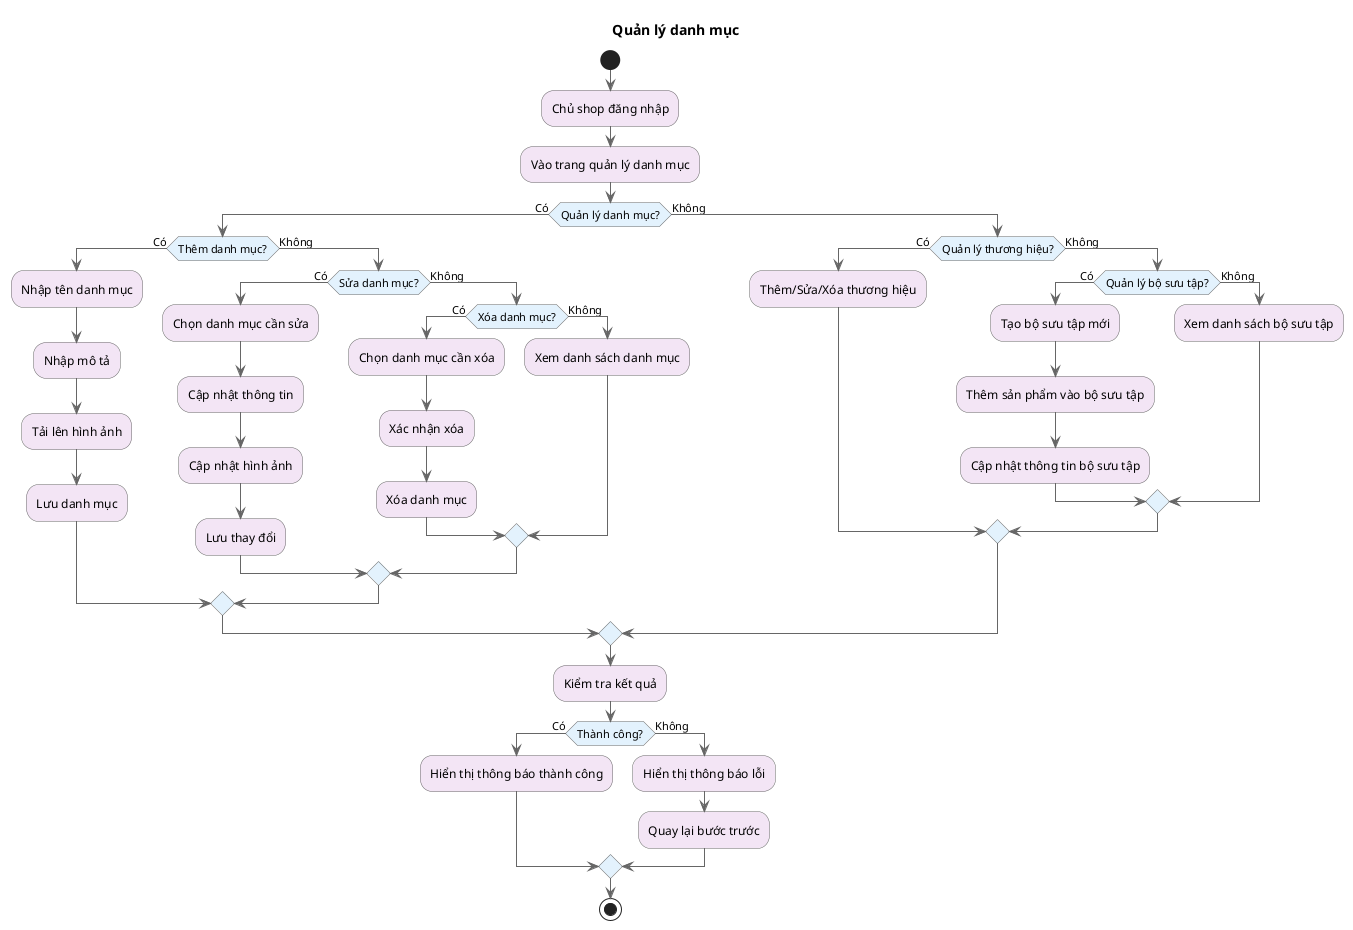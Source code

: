 @startuml Category Management Activity

' Styling
skinparam {
    ActivityBackgroundColor #F3E5F5
    ActivityBorderColor #666666
    ArrowColor #666666
    ActivityDiamondBackgroundColor #E3F2FD
    ActivityDiamondBorderColor #666666
}

title Quản lý danh mục

start

:Chủ shop đăng nhập;

:Vào trang quản lý danh mục;

if (Quản lý danh mục?) then (Có)
    if (Thêm danh mục?) then (Có)
        :Nhập tên danh mục;
        :Nhập mô tả;
        :Tải lên hình ảnh;
        :Lưu danh mục;
    else (Không)
        if (Sửa danh mục?) then (Có)
            :Chọn danh mục cần sửa;
            :Cập nhật thông tin;
            :Cập nhật hình ảnh;
            :Lưu thay đổi;
        else (Không)
            if (Xóa danh mục?) then (Có)
                :Chọn danh mục cần xóa;
                :Xác nhận xóa;
                :Xóa danh mục;
            else (Không)
                :Xem danh sách danh mục;
            endif
        endif
    endif
else (Không)
    if (Quản lý thương hiệu?) then (Có)
        :Thêm/Sửa/Xóa thương hiệu;
    else (Không)
        if (Quản lý bộ sưu tập?) then (Có)
            :Tạo bộ sưu tập mới;
            :Thêm sản phẩm vào bộ sưu tập;
            :Cập nhật thông tin bộ sưu tập;
        else (Không)
            :Xem danh sách bộ sưu tập;
        endif
    endif
endif

:Kiểm tra kết quả;

if (Thành công?) then (Có)
    :Hiển thị thông báo thành công;
else (Không)
    :Hiển thị thông báo lỗi;
    :Quay lại bước trước;
endif

stop

@enduml 